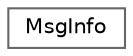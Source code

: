 digraph "类继承关系图"
{
 // LATEX_PDF_SIZE
  bgcolor="transparent";
  edge [fontname=Helvetica,fontsize=10,labelfontname=Helvetica,labelfontsize=10];
  node [fontname=Helvetica,fontsize=10,shape=box,height=0.2,width=0.4];
  rankdir="LR";
  Node0 [id="Node000000",label="MsgInfo",height=0.2,width=0.4,color="grey40", fillcolor="white", style="filled",URL="$struct_msg_info.html",tooltip="消息信息结构体"];
}
